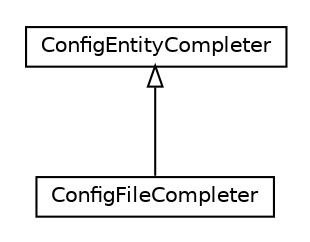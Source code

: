 #!/usr/local/bin/dot
#
# Class diagram 
# Generated by UMLGraph version R5_6-24-gf6e263 (http://www.umlgraph.org/)
#

digraph G {
	edge [fontname="Helvetica",fontsize=10,labelfontname="Helvetica",labelfontsize=10];
	node [fontname="Helvetica",fontsize=10,shape=plaintext];
	nodesep=0.25;
	ranksep=0.5;
	// org.universAAL.middleware.shell.universAAL.osgi.completers.ConfigEntityCompleter
	c68071 [label=<<table title="org.universAAL.middleware.shell.universAAL.osgi.completers.ConfigEntityCompleter" border="0" cellborder="1" cellspacing="0" cellpadding="2" port="p" href="./ConfigEntityCompleter.html">
		<tr><td><table border="0" cellspacing="0" cellpadding="1">
<tr><td align="center" balign="center"> ConfigEntityCompleter </td></tr>
		</table></td></tr>
		</table>>, URL="./ConfigEntityCompleter.html", fontname="Helvetica", fontcolor="black", fontsize=10.0];
	// org.universAAL.middleware.shell.universAAL.osgi.completers.ConfigFileCompleter
	c68072 [label=<<table title="org.universAAL.middleware.shell.universAAL.osgi.completers.ConfigFileCompleter" border="0" cellborder="1" cellspacing="0" cellpadding="2" port="p" href="./ConfigFileCompleter.html">
		<tr><td><table border="0" cellspacing="0" cellpadding="1">
<tr><td align="center" balign="center"> ConfigFileCompleter </td></tr>
		</table></td></tr>
		</table>>, URL="./ConfigFileCompleter.html", fontname="Helvetica", fontcolor="black", fontsize=10.0];
	//org.universAAL.middleware.shell.universAAL.osgi.completers.ConfigFileCompleter extends org.universAAL.middleware.shell.universAAL.osgi.completers.ConfigEntityCompleter
	c68071:p -> c68072:p [dir=back,arrowtail=empty];
}

